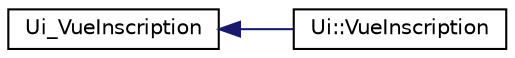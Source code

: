 digraph "Graphical Class Hierarchy"
{
 // LATEX_PDF_SIZE
  edge [fontname="Helvetica",fontsize="10",labelfontname="Helvetica",labelfontsize="10"];
  node [fontname="Helvetica",fontsize="10",shape=record];
  rankdir="LR";
  Node0 [label="Ui_VueInscription",height=0.2,width=0.4,color="black", fillcolor="white", style="filled",URL="$classUi__VueInscription.html",tooltip=" "];
  Node0 -> Node1 [dir="back",color="midnightblue",fontsize="10",style="solid",fontname="Helvetica"];
  Node1 [label="Ui::VueInscription",height=0.2,width=0.4,color="black", fillcolor="white", style="filled",URL="$classUi_1_1VueInscription.html",tooltip=" "];
}
